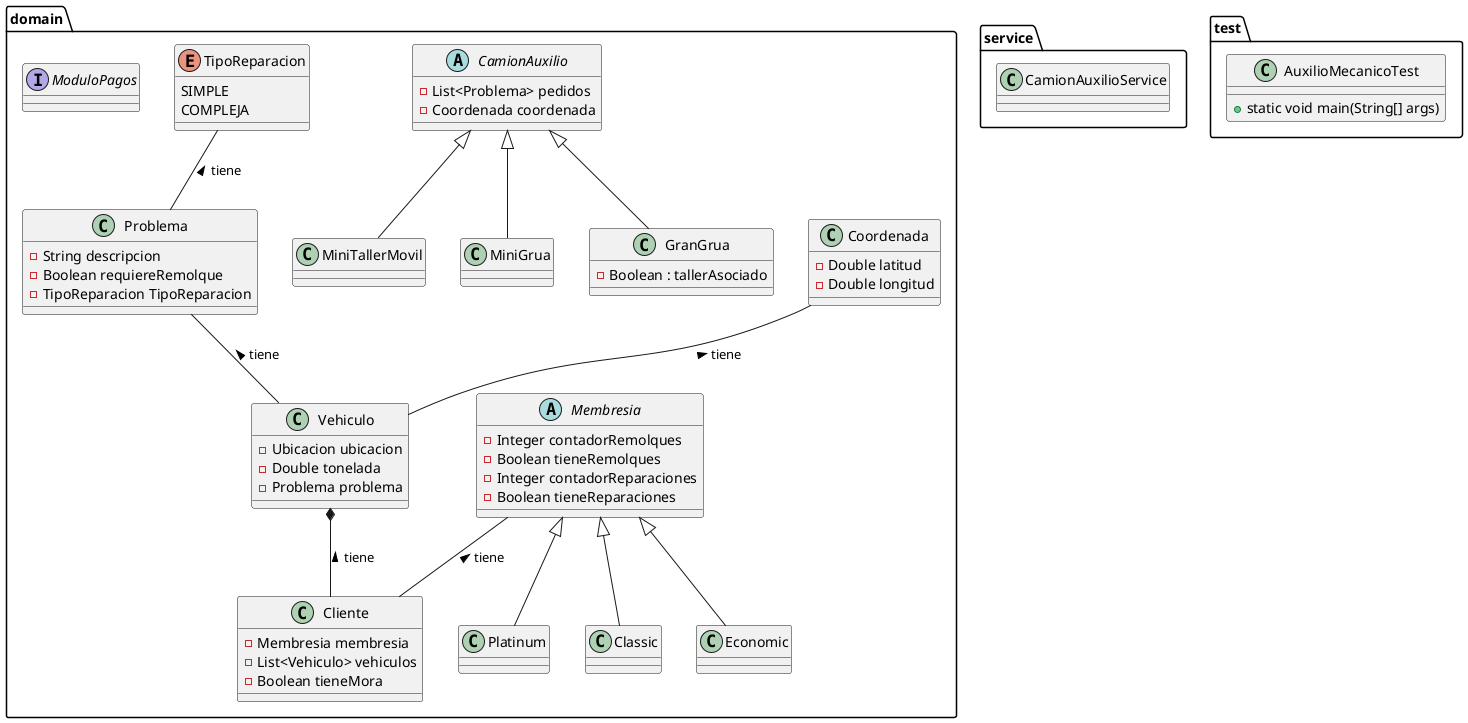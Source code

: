 @startuml final

package domain{
    class Cliente{
        - Membresia membresia
        - List<Vehiculo> vehiculos
        - Boolean tieneMora
    }

    abstract class Membresia{
		- Integer contadorRemolques
		- Boolean tieneRemolques
		- Integer contadorReparaciones
		- Boolean tieneReparaciones
    }

    class Platinum extends Membresia{
       
    }

    class Classic extends Membresia{
        
    }

    class Economic extends Membresia{
        
    }

    class Vehiculo{
        - Ubicacion ubicacion
        - Double tonelada
        - Problema problema
    }

    class Coordenada{
        - Double latitud
        - Double longitud
    }


    abstract class CamionAuxilio{
        - List<Problema> pedidos
        - Coordenada coordenada
    }

    class MiniTallerMovil extends CamionAuxilio{

    }

    class MiniGrua extends CamionAuxilio{

    }

    class GranGrua extends CamionAuxilio{
        -Boolean : tallerAsociado
    }

    class Problema{
        - String descripcion
        - Boolean requiereRemolque
        - TipoReparacion TipoReparacion
    }

    Enum TipoReparacion{
		SIMPLE
		COMPLEJA
    }

    interface ModuloPagos{

    }

}

Problema        -- Vehiculo : tiene <
Membresia       -- Cliente  : tiene <
Vehiculo       *-- Cliente  : tiene <
TipoReparacion  -- Problema : tiene <
Coordenada      -- Vehiculo : tiene <



package service{
    class CamionAuxilioService{

    }
}

package test{

	class AuxilioMecanicoTest{
	
	+ static void main(String[] args)
	}
}



@enduml
